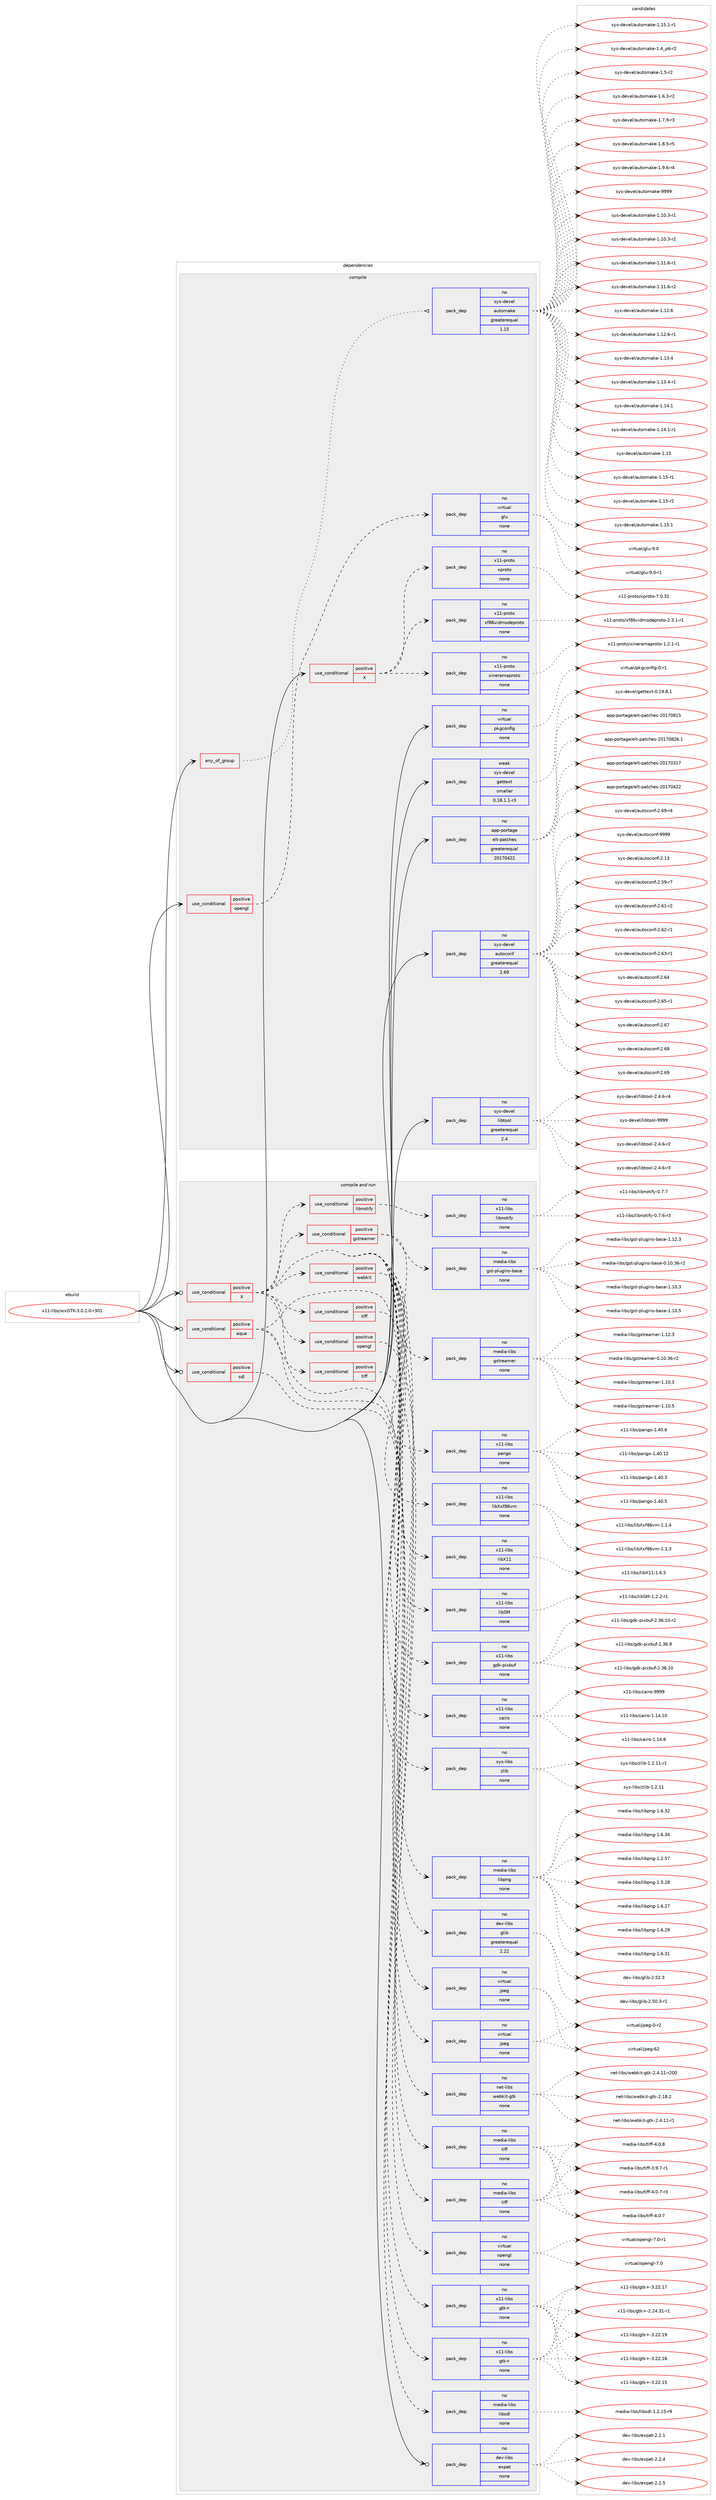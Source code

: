 digraph prolog {

# *************
# Graph options
# *************

newrank=true;
concentrate=true;
compound=true;
graph [rankdir=LR,fontname=Helvetica,fontsize=10,ranksep=1.5];#, ranksep=2.5, nodesep=0.2];
edge  [arrowhead=vee];
node  [fontname=Helvetica,fontsize=10];

# **********
# The ebuild
# **********

subgraph cluster_leftcol {
color=gray;
rank=same;
label=<<i>ebuild</i>>;
id [label="x11-libs/wxGTK-3.0.2.0-r301", color=red, width=4, href="../x11-libs/wxGTK-3.0.2.0-r301.svg"];
}

# ****************
# The dependencies
# ****************

subgraph cluster_midcol {
color=gray;
label=<<i>dependencies</i>>;
subgraph cluster_compile {
fillcolor="#eeeeee";
style=filled;
label=<<i>compile</i>>;
subgraph any9409 {
dependency520926 [label=<<TABLE BORDER="0" CELLBORDER="1" CELLSPACING="0" CELLPADDING="4"><TR><TD CELLPADDING="10">any_of_group</TD></TR></TABLE>>, shape=none, color=red];subgraph pack388246 {
dependency520927 [label=<<TABLE BORDER="0" CELLBORDER="1" CELLSPACING="0" CELLPADDING="4" WIDTH="220"><TR><TD ROWSPAN="6" CELLPADDING="30">pack_dep</TD></TR><TR><TD WIDTH="110">no</TD></TR><TR><TD>sys-devel</TD></TR><TR><TD>automake</TD></TR><TR><TD>greaterequal</TD></TR><TR><TD>1.15</TD></TR></TABLE>>, shape=none, color=blue];
}
dependency520926:e -> dependency520927:w [weight=20,style="dotted",arrowhead="oinv"];
}
id:e -> dependency520926:w [weight=20,style="solid",arrowhead="vee"];
subgraph cond122928 {
dependency520928 [label=<<TABLE BORDER="0" CELLBORDER="1" CELLSPACING="0" CELLPADDING="4"><TR><TD ROWSPAN="3" CELLPADDING="10">use_conditional</TD></TR><TR><TD>positive</TD></TR><TR><TD>X</TD></TR></TABLE>>, shape=none, color=red];
subgraph pack388247 {
dependency520929 [label=<<TABLE BORDER="0" CELLBORDER="1" CELLSPACING="0" CELLPADDING="4" WIDTH="220"><TR><TD ROWSPAN="6" CELLPADDING="30">pack_dep</TD></TR><TR><TD WIDTH="110">no</TD></TR><TR><TD>x11-proto</TD></TR><TR><TD>xproto</TD></TR><TR><TD>none</TD></TR><TR><TD></TD></TR></TABLE>>, shape=none, color=blue];
}
dependency520928:e -> dependency520929:w [weight=20,style="dashed",arrowhead="vee"];
subgraph pack388248 {
dependency520930 [label=<<TABLE BORDER="0" CELLBORDER="1" CELLSPACING="0" CELLPADDING="4" WIDTH="220"><TR><TD ROWSPAN="6" CELLPADDING="30">pack_dep</TD></TR><TR><TD WIDTH="110">no</TD></TR><TR><TD>x11-proto</TD></TR><TR><TD>xineramaproto</TD></TR><TR><TD>none</TD></TR><TR><TD></TD></TR></TABLE>>, shape=none, color=blue];
}
dependency520928:e -> dependency520930:w [weight=20,style="dashed",arrowhead="vee"];
subgraph pack388249 {
dependency520931 [label=<<TABLE BORDER="0" CELLBORDER="1" CELLSPACING="0" CELLPADDING="4" WIDTH="220"><TR><TD ROWSPAN="6" CELLPADDING="30">pack_dep</TD></TR><TR><TD WIDTH="110">no</TD></TR><TR><TD>x11-proto</TD></TR><TR><TD>xf86vidmodeproto</TD></TR><TR><TD>none</TD></TR><TR><TD></TD></TR></TABLE>>, shape=none, color=blue];
}
dependency520928:e -> dependency520931:w [weight=20,style="dashed",arrowhead="vee"];
}
id:e -> dependency520928:w [weight=20,style="solid",arrowhead="vee"];
subgraph cond122929 {
dependency520932 [label=<<TABLE BORDER="0" CELLBORDER="1" CELLSPACING="0" CELLPADDING="4"><TR><TD ROWSPAN="3" CELLPADDING="10">use_conditional</TD></TR><TR><TD>positive</TD></TR><TR><TD>opengl</TD></TR></TABLE>>, shape=none, color=red];
subgraph pack388250 {
dependency520933 [label=<<TABLE BORDER="0" CELLBORDER="1" CELLSPACING="0" CELLPADDING="4" WIDTH="220"><TR><TD ROWSPAN="6" CELLPADDING="30">pack_dep</TD></TR><TR><TD WIDTH="110">no</TD></TR><TR><TD>virtual</TD></TR><TR><TD>glu</TD></TR><TR><TD>none</TD></TR><TR><TD></TD></TR></TABLE>>, shape=none, color=blue];
}
dependency520932:e -> dependency520933:w [weight=20,style="dashed",arrowhead="vee"];
}
id:e -> dependency520932:w [weight=20,style="solid",arrowhead="vee"];
subgraph pack388251 {
dependency520934 [label=<<TABLE BORDER="0" CELLBORDER="1" CELLSPACING="0" CELLPADDING="4" WIDTH="220"><TR><TD ROWSPAN="6" CELLPADDING="30">pack_dep</TD></TR><TR><TD WIDTH="110">no</TD></TR><TR><TD>app-portage</TD></TR><TR><TD>elt-patches</TD></TR><TR><TD>greaterequal</TD></TR><TR><TD>20170422</TD></TR></TABLE>>, shape=none, color=blue];
}
id:e -> dependency520934:w [weight=20,style="solid",arrowhead="vee"];
subgraph pack388252 {
dependency520935 [label=<<TABLE BORDER="0" CELLBORDER="1" CELLSPACING="0" CELLPADDING="4" WIDTH="220"><TR><TD ROWSPAN="6" CELLPADDING="30">pack_dep</TD></TR><TR><TD WIDTH="110">no</TD></TR><TR><TD>sys-devel</TD></TR><TR><TD>autoconf</TD></TR><TR><TD>greaterequal</TD></TR><TR><TD>2.69</TD></TR></TABLE>>, shape=none, color=blue];
}
id:e -> dependency520935:w [weight=20,style="solid",arrowhead="vee"];
subgraph pack388253 {
dependency520936 [label=<<TABLE BORDER="0" CELLBORDER="1" CELLSPACING="0" CELLPADDING="4" WIDTH="220"><TR><TD ROWSPAN="6" CELLPADDING="30">pack_dep</TD></TR><TR><TD WIDTH="110">no</TD></TR><TR><TD>sys-devel</TD></TR><TR><TD>libtool</TD></TR><TR><TD>greaterequal</TD></TR><TR><TD>2.4</TD></TR></TABLE>>, shape=none, color=blue];
}
id:e -> dependency520936:w [weight=20,style="solid",arrowhead="vee"];
subgraph pack388254 {
dependency520937 [label=<<TABLE BORDER="0" CELLBORDER="1" CELLSPACING="0" CELLPADDING="4" WIDTH="220"><TR><TD ROWSPAN="6" CELLPADDING="30">pack_dep</TD></TR><TR><TD WIDTH="110">no</TD></TR><TR><TD>virtual</TD></TR><TR><TD>pkgconfig</TD></TR><TR><TD>none</TD></TR><TR><TD></TD></TR></TABLE>>, shape=none, color=blue];
}
id:e -> dependency520937:w [weight=20,style="solid",arrowhead="vee"];
subgraph pack388255 {
dependency520938 [label=<<TABLE BORDER="0" CELLBORDER="1" CELLSPACING="0" CELLPADDING="4" WIDTH="220"><TR><TD ROWSPAN="6" CELLPADDING="30">pack_dep</TD></TR><TR><TD WIDTH="110">weak</TD></TR><TR><TD>sys-devel</TD></TR><TR><TD>gettext</TD></TR><TR><TD>smaller</TD></TR><TR><TD>0.18.1.1-r3</TD></TR></TABLE>>, shape=none, color=blue];
}
id:e -> dependency520938:w [weight=20,style="solid",arrowhead="vee"];
}
subgraph cluster_compileandrun {
fillcolor="#eeeeee";
style=filled;
label=<<i>compile and run</i>>;
subgraph cond122930 {
dependency520939 [label=<<TABLE BORDER="0" CELLBORDER="1" CELLSPACING="0" CELLPADDING="4"><TR><TD ROWSPAN="3" CELLPADDING="10">use_conditional</TD></TR><TR><TD>positive</TD></TR><TR><TD>X</TD></TR></TABLE>>, shape=none, color=red];
subgraph pack388256 {
dependency520940 [label=<<TABLE BORDER="0" CELLBORDER="1" CELLSPACING="0" CELLPADDING="4" WIDTH="220"><TR><TD ROWSPAN="6" CELLPADDING="30">pack_dep</TD></TR><TR><TD WIDTH="110">no</TD></TR><TR><TD>dev-libs</TD></TR><TR><TD>glib</TD></TR><TR><TD>greaterequal</TD></TR><TR><TD>2.22</TD></TR></TABLE>>, shape=none, color=blue];
}
dependency520939:e -> dependency520940:w [weight=20,style="dashed",arrowhead="vee"];
subgraph pack388257 {
dependency520941 [label=<<TABLE BORDER="0" CELLBORDER="1" CELLSPACING="0" CELLPADDING="4" WIDTH="220"><TR><TD ROWSPAN="6" CELLPADDING="30">pack_dep</TD></TR><TR><TD WIDTH="110">no</TD></TR><TR><TD>media-libs</TD></TR><TR><TD>libpng</TD></TR><TR><TD>none</TD></TR><TR><TD></TD></TR></TABLE>>, shape=none, color=blue];
}
dependency520939:e -> dependency520941:w [weight=20,style="dashed",arrowhead="vee"];
subgraph pack388258 {
dependency520942 [label=<<TABLE BORDER="0" CELLBORDER="1" CELLSPACING="0" CELLPADDING="4" WIDTH="220"><TR><TD ROWSPAN="6" CELLPADDING="30">pack_dep</TD></TR><TR><TD WIDTH="110">no</TD></TR><TR><TD>sys-libs</TD></TR><TR><TD>zlib</TD></TR><TR><TD>none</TD></TR><TR><TD></TD></TR></TABLE>>, shape=none, color=blue];
}
dependency520939:e -> dependency520942:w [weight=20,style="dashed",arrowhead="vee"];
subgraph pack388259 {
dependency520943 [label=<<TABLE BORDER="0" CELLBORDER="1" CELLSPACING="0" CELLPADDING="4" WIDTH="220"><TR><TD ROWSPAN="6" CELLPADDING="30">pack_dep</TD></TR><TR><TD WIDTH="110">no</TD></TR><TR><TD>virtual</TD></TR><TR><TD>jpeg</TD></TR><TR><TD>none</TD></TR><TR><TD></TD></TR></TABLE>>, shape=none, color=blue];
}
dependency520939:e -> dependency520943:w [weight=20,style="dashed",arrowhead="vee"];
subgraph pack388260 {
dependency520944 [label=<<TABLE BORDER="0" CELLBORDER="1" CELLSPACING="0" CELLPADDING="4" WIDTH="220"><TR><TD ROWSPAN="6" CELLPADDING="30">pack_dep</TD></TR><TR><TD WIDTH="110">no</TD></TR><TR><TD>x11-libs</TD></TR><TR><TD>cairo</TD></TR><TR><TD>none</TD></TR><TR><TD></TD></TR></TABLE>>, shape=none, color=blue];
}
dependency520939:e -> dependency520944:w [weight=20,style="dashed",arrowhead="vee"];
subgraph pack388261 {
dependency520945 [label=<<TABLE BORDER="0" CELLBORDER="1" CELLSPACING="0" CELLPADDING="4" WIDTH="220"><TR><TD ROWSPAN="6" CELLPADDING="30">pack_dep</TD></TR><TR><TD WIDTH="110">no</TD></TR><TR><TD>x11-libs</TD></TR><TR><TD>gtk+</TD></TR><TR><TD>none</TD></TR><TR><TD></TD></TR></TABLE>>, shape=none, color=blue];
}
dependency520939:e -> dependency520945:w [weight=20,style="dashed",arrowhead="vee"];
subgraph pack388262 {
dependency520946 [label=<<TABLE BORDER="0" CELLBORDER="1" CELLSPACING="0" CELLPADDING="4" WIDTH="220"><TR><TD ROWSPAN="6" CELLPADDING="30">pack_dep</TD></TR><TR><TD WIDTH="110">no</TD></TR><TR><TD>x11-libs</TD></TR><TR><TD>gdk-pixbuf</TD></TR><TR><TD>none</TD></TR><TR><TD></TD></TR></TABLE>>, shape=none, color=blue];
}
dependency520939:e -> dependency520946:w [weight=20,style="dashed",arrowhead="vee"];
subgraph pack388263 {
dependency520947 [label=<<TABLE BORDER="0" CELLBORDER="1" CELLSPACING="0" CELLPADDING="4" WIDTH="220"><TR><TD ROWSPAN="6" CELLPADDING="30">pack_dep</TD></TR><TR><TD WIDTH="110">no</TD></TR><TR><TD>x11-libs</TD></TR><TR><TD>libSM</TD></TR><TR><TD>none</TD></TR><TR><TD></TD></TR></TABLE>>, shape=none, color=blue];
}
dependency520939:e -> dependency520947:w [weight=20,style="dashed",arrowhead="vee"];
subgraph pack388264 {
dependency520948 [label=<<TABLE BORDER="0" CELLBORDER="1" CELLSPACING="0" CELLPADDING="4" WIDTH="220"><TR><TD ROWSPAN="6" CELLPADDING="30">pack_dep</TD></TR><TR><TD WIDTH="110">no</TD></TR><TR><TD>x11-libs</TD></TR><TR><TD>libX11</TD></TR><TR><TD>none</TD></TR><TR><TD></TD></TR></TABLE>>, shape=none, color=blue];
}
dependency520939:e -> dependency520948:w [weight=20,style="dashed",arrowhead="vee"];
subgraph pack388265 {
dependency520949 [label=<<TABLE BORDER="0" CELLBORDER="1" CELLSPACING="0" CELLPADDING="4" WIDTH="220"><TR><TD ROWSPAN="6" CELLPADDING="30">pack_dep</TD></TR><TR><TD WIDTH="110">no</TD></TR><TR><TD>x11-libs</TD></TR><TR><TD>libXxf86vm</TD></TR><TR><TD>none</TD></TR><TR><TD></TD></TR></TABLE>>, shape=none, color=blue];
}
dependency520939:e -> dependency520949:w [weight=20,style="dashed",arrowhead="vee"];
subgraph pack388266 {
dependency520950 [label=<<TABLE BORDER="0" CELLBORDER="1" CELLSPACING="0" CELLPADDING="4" WIDTH="220"><TR><TD ROWSPAN="6" CELLPADDING="30">pack_dep</TD></TR><TR><TD WIDTH="110">no</TD></TR><TR><TD>x11-libs</TD></TR><TR><TD>pango</TD></TR><TR><TD>none</TD></TR><TR><TD></TD></TR></TABLE>>, shape=none, color=blue];
}
dependency520939:e -> dependency520950:w [weight=20,style="dashed",arrowhead="vee"];
subgraph cond122931 {
dependency520951 [label=<<TABLE BORDER="0" CELLBORDER="1" CELLSPACING="0" CELLPADDING="4"><TR><TD ROWSPAN="3" CELLPADDING="10">use_conditional</TD></TR><TR><TD>positive</TD></TR><TR><TD>gstreamer</TD></TR></TABLE>>, shape=none, color=red];
subgraph pack388267 {
dependency520952 [label=<<TABLE BORDER="0" CELLBORDER="1" CELLSPACING="0" CELLPADDING="4" WIDTH="220"><TR><TD ROWSPAN="6" CELLPADDING="30">pack_dep</TD></TR><TR><TD WIDTH="110">no</TD></TR><TR><TD>media-libs</TD></TR><TR><TD>gstreamer</TD></TR><TR><TD>none</TD></TR><TR><TD></TD></TR></TABLE>>, shape=none, color=blue];
}
dependency520951:e -> dependency520952:w [weight=20,style="dashed",arrowhead="vee"];
subgraph pack388268 {
dependency520953 [label=<<TABLE BORDER="0" CELLBORDER="1" CELLSPACING="0" CELLPADDING="4" WIDTH="220"><TR><TD ROWSPAN="6" CELLPADDING="30">pack_dep</TD></TR><TR><TD WIDTH="110">no</TD></TR><TR><TD>media-libs</TD></TR><TR><TD>gst-plugins-base</TD></TR><TR><TD>none</TD></TR><TR><TD></TD></TR></TABLE>>, shape=none, color=blue];
}
dependency520951:e -> dependency520953:w [weight=20,style="dashed",arrowhead="vee"];
}
dependency520939:e -> dependency520951:w [weight=20,style="dashed",arrowhead="vee"];
subgraph cond122932 {
dependency520954 [label=<<TABLE BORDER="0" CELLBORDER="1" CELLSPACING="0" CELLPADDING="4"><TR><TD ROWSPAN="3" CELLPADDING="10">use_conditional</TD></TR><TR><TD>positive</TD></TR><TR><TD>libnotify</TD></TR></TABLE>>, shape=none, color=red];
subgraph pack388269 {
dependency520955 [label=<<TABLE BORDER="0" CELLBORDER="1" CELLSPACING="0" CELLPADDING="4" WIDTH="220"><TR><TD ROWSPAN="6" CELLPADDING="30">pack_dep</TD></TR><TR><TD WIDTH="110">no</TD></TR><TR><TD>x11-libs</TD></TR><TR><TD>libnotify</TD></TR><TR><TD>none</TD></TR><TR><TD></TD></TR></TABLE>>, shape=none, color=blue];
}
dependency520954:e -> dependency520955:w [weight=20,style="dashed",arrowhead="vee"];
}
dependency520939:e -> dependency520954:w [weight=20,style="dashed",arrowhead="vee"];
subgraph cond122933 {
dependency520956 [label=<<TABLE BORDER="0" CELLBORDER="1" CELLSPACING="0" CELLPADDING="4"><TR><TD ROWSPAN="3" CELLPADDING="10">use_conditional</TD></TR><TR><TD>positive</TD></TR><TR><TD>opengl</TD></TR></TABLE>>, shape=none, color=red];
subgraph pack388270 {
dependency520957 [label=<<TABLE BORDER="0" CELLBORDER="1" CELLSPACING="0" CELLPADDING="4" WIDTH="220"><TR><TD ROWSPAN="6" CELLPADDING="30">pack_dep</TD></TR><TR><TD WIDTH="110">no</TD></TR><TR><TD>virtual</TD></TR><TR><TD>opengl</TD></TR><TR><TD>none</TD></TR><TR><TD></TD></TR></TABLE>>, shape=none, color=blue];
}
dependency520956:e -> dependency520957:w [weight=20,style="dashed",arrowhead="vee"];
}
dependency520939:e -> dependency520956:w [weight=20,style="dashed",arrowhead="vee"];
subgraph cond122934 {
dependency520958 [label=<<TABLE BORDER="0" CELLBORDER="1" CELLSPACING="0" CELLPADDING="4"><TR><TD ROWSPAN="3" CELLPADDING="10">use_conditional</TD></TR><TR><TD>positive</TD></TR><TR><TD>tiff</TD></TR></TABLE>>, shape=none, color=red];
subgraph pack388271 {
dependency520959 [label=<<TABLE BORDER="0" CELLBORDER="1" CELLSPACING="0" CELLPADDING="4" WIDTH="220"><TR><TD ROWSPAN="6" CELLPADDING="30">pack_dep</TD></TR><TR><TD WIDTH="110">no</TD></TR><TR><TD>media-libs</TD></TR><TR><TD>tiff</TD></TR><TR><TD>none</TD></TR><TR><TD></TD></TR></TABLE>>, shape=none, color=blue];
}
dependency520958:e -> dependency520959:w [weight=20,style="dashed",arrowhead="vee"];
}
dependency520939:e -> dependency520958:w [weight=20,style="dashed",arrowhead="vee"];
subgraph cond122935 {
dependency520960 [label=<<TABLE BORDER="0" CELLBORDER="1" CELLSPACING="0" CELLPADDING="4"><TR><TD ROWSPAN="3" CELLPADDING="10">use_conditional</TD></TR><TR><TD>positive</TD></TR><TR><TD>webkit</TD></TR></TABLE>>, shape=none, color=red];
subgraph pack388272 {
dependency520961 [label=<<TABLE BORDER="0" CELLBORDER="1" CELLSPACING="0" CELLPADDING="4" WIDTH="220"><TR><TD ROWSPAN="6" CELLPADDING="30">pack_dep</TD></TR><TR><TD WIDTH="110">no</TD></TR><TR><TD>net-libs</TD></TR><TR><TD>webkit-gtk</TD></TR><TR><TD>none</TD></TR><TR><TD></TD></TR></TABLE>>, shape=none, color=blue];
}
dependency520960:e -> dependency520961:w [weight=20,style="dashed",arrowhead="vee"];
}
dependency520939:e -> dependency520960:w [weight=20,style="dashed",arrowhead="vee"];
}
id:e -> dependency520939:w [weight=20,style="solid",arrowhead="odotvee"];
subgraph cond122936 {
dependency520962 [label=<<TABLE BORDER="0" CELLBORDER="1" CELLSPACING="0" CELLPADDING="4"><TR><TD ROWSPAN="3" CELLPADDING="10">use_conditional</TD></TR><TR><TD>positive</TD></TR><TR><TD>aqua</TD></TR></TABLE>>, shape=none, color=red];
subgraph pack388273 {
dependency520963 [label=<<TABLE BORDER="0" CELLBORDER="1" CELLSPACING="0" CELLPADDING="4" WIDTH="220"><TR><TD ROWSPAN="6" CELLPADDING="30">pack_dep</TD></TR><TR><TD WIDTH="110">no</TD></TR><TR><TD>x11-libs</TD></TR><TR><TD>gtk+</TD></TR><TR><TD>none</TD></TR><TR><TD></TD></TR></TABLE>>, shape=none, color=blue];
}
dependency520962:e -> dependency520963:w [weight=20,style="dashed",arrowhead="vee"];
subgraph pack388274 {
dependency520964 [label=<<TABLE BORDER="0" CELLBORDER="1" CELLSPACING="0" CELLPADDING="4" WIDTH="220"><TR><TD ROWSPAN="6" CELLPADDING="30">pack_dep</TD></TR><TR><TD WIDTH="110">no</TD></TR><TR><TD>virtual</TD></TR><TR><TD>jpeg</TD></TR><TR><TD>none</TD></TR><TR><TD></TD></TR></TABLE>>, shape=none, color=blue];
}
dependency520962:e -> dependency520964:w [weight=20,style="dashed",arrowhead="vee"];
subgraph cond122937 {
dependency520965 [label=<<TABLE BORDER="0" CELLBORDER="1" CELLSPACING="0" CELLPADDING="4"><TR><TD ROWSPAN="3" CELLPADDING="10">use_conditional</TD></TR><TR><TD>positive</TD></TR><TR><TD>tiff</TD></TR></TABLE>>, shape=none, color=red];
subgraph pack388275 {
dependency520966 [label=<<TABLE BORDER="0" CELLBORDER="1" CELLSPACING="0" CELLPADDING="4" WIDTH="220"><TR><TD ROWSPAN="6" CELLPADDING="30">pack_dep</TD></TR><TR><TD WIDTH="110">no</TD></TR><TR><TD>media-libs</TD></TR><TR><TD>tiff</TD></TR><TR><TD>none</TD></TR><TR><TD></TD></TR></TABLE>>, shape=none, color=blue];
}
dependency520965:e -> dependency520966:w [weight=20,style="dashed",arrowhead="vee"];
}
dependency520962:e -> dependency520965:w [weight=20,style="dashed",arrowhead="vee"];
}
id:e -> dependency520962:w [weight=20,style="solid",arrowhead="odotvee"];
subgraph cond122938 {
dependency520967 [label=<<TABLE BORDER="0" CELLBORDER="1" CELLSPACING="0" CELLPADDING="4"><TR><TD ROWSPAN="3" CELLPADDING="10">use_conditional</TD></TR><TR><TD>positive</TD></TR><TR><TD>sdl</TD></TR></TABLE>>, shape=none, color=red];
subgraph pack388276 {
dependency520968 [label=<<TABLE BORDER="0" CELLBORDER="1" CELLSPACING="0" CELLPADDING="4" WIDTH="220"><TR><TD ROWSPAN="6" CELLPADDING="30">pack_dep</TD></TR><TR><TD WIDTH="110">no</TD></TR><TR><TD>media-libs</TD></TR><TR><TD>libsdl</TD></TR><TR><TD>none</TD></TR><TR><TD></TD></TR></TABLE>>, shape=none, color=blue];
}
dependency520967:e -> dependency520968:w [weight=20,style="dashed",arrowhead="vee"];
}
id:e -> dependency520967:w [weight=20,style="solid",arrowhead="odotvee"];
subgraph pack388277 {
dependency520969 [label=<<TABLE BORDER="0" CELLBORDER="1" CELLSPACING="0" CELLPADDING="4" WIDTH="220"><TR><TD ROWSPAN="6" CELLPADDING="30">pack_dep</TD></TR><TR><TD WIDTH="110">no</TD></TR><TR><TD>dev-libs</TD></TR><TR><TD>expat</TD></TR><TR><TD>none</TD></TR><TR><TD></TD></TR></TABLE>>, shape=none, color=blue];
}
id:e -> dependency520969:w [weight=20,style="solid",arrowhead="odotvee"];
}
subgraph cluster_run {
fillcolor="#eeeeee";
style=filled;
label=<<i>run</i>>;
}
}

# **************
# The candidates
# **************

subgraph cluster_choices {
rank=same;
color=gray;
label=<<i>candidates</i>>;

subgraph choice388246 {
color=black;
nodesep=1;
choice11512111545100101118101108479711711611110997107101454946494846514511449 [label="sys-devel/automake-1.10.3-r1", color=red, width=4,href="../sys-devel/automake-1.10.3-r1.svg"];
choice11512111545100101118101108479711711611110997107101454946494846514511450 [label="sys-devel/automake-1.10.3-r2", color=red, width=4,href="../sys-devel/automake-1.10.3-r2.svg"];
choice11512111545100101118101108479711711611110997107101454946494946544511449 [label="sys-devel/automake-1.11.6-r1", color=red, width=4,href="../sys-devel/automake-1.11.6-r1.svg"];
choice11512111545100101118101108479711711611110997107101454946494946544511450 [label="sys-devel/automake-1.11.6-r2", color=red, width=4,href="../sys-devel/automake-1.11.6-r2.svg"];
choice1151211154510010111810110847971171161111099710710145494649504654 [label="sys-devel/automake-1.12.6", color=red, width=4,href="../sys-devel/automake-1.12.6.svg"];
choice11512111545100101118101108479711711611110997107101454946495046544511449 [label="sys-devel/automake-1.12.6-r1", color=red, width=4,href="../sys-devel/automake-1.12.6-r1.svg"];
choice1151211154510010111810110847971171161111099710710145494649514652 [label="sys-devel/automake-1.13.4", color=red, width=4,href="../sys-devel/automake-1.13.4.svg"];
choice11512111545100101118101108479711711611110997107101454946495146524511449 [label="sys-devel/automake-1.13.4-r1", color=red, width=4,href="../sys-devel/automake-1.13.4-r1.svg"];
choice1151211154510010111810110847971171161111099710710145494649524649 [label="sys-devel/automake-1.14.1", color=red, width=4,href="../sys-devel/automake-1.14.1.svg"];
choice11512111545100101118101108479711711611110997107101454946495246494511449 [label="sys-devel/automake-1.14.1-r1", color=red, width=4,href="../sys-devel/automake-1.14.1-r1.svg"];
choice115121115451001011181011084797117116111109971071014549464953 [label="sys-devel/automake-1.15", color=red, width=4,href="../sys-devel/automake-1.15.svg"];
choice1151211154510010111810110847971171161111099710710145494649534511449 [label="sys-devel/automake-1.15-r1", color=red, width=4,href="../sys-devel/automake-1.15-r1.svg"];
choice1151211154510010111810110847971171161111099710710145494649534511450 [label="sys-devel/automake-1.15-r2", color=red, width=4,href="../sys-devel/automake-1.15-r2.svg"];
choice1151211154510010111810110847971171161111099710710145494649534649 [label="sys-devel/automake-1.15.1", color=red, width=4,href="../sys-devel/automake-1.15.1.svg"];
choice11512111545100101118101108479711711611110997107101454946495346494511449 [label="sys-devel/automake-1.15.1-r1", color=red, width=4,href="../sys-devel/automake-1.15.1-r1.svg"];
choice115121115451001011181011084797117116111109971071014549465295112544511450 [label="sys-devel/automake-1.4_p6-r2", color=red, width=4,href="../sys-devel/automake-1.4_p6-r2.svg"];
choice11512111545100101118101108479711711611110997107101454946534511450 [label="sys-devel/automake-1.5-r2", color=red, width=4,href="../sys-devel/automake-1.5-r2.svg"];
choice115121115451001011181011084797117116111109971071014549465446514511450 [label="sys-devel/automake-1.6.3-r2", color=red, width=4,href="../sys-devel/automake-1.6.3-r2.svg"];
choice115121115451001011181011084797117116111109971071014549465546574511451 [label="sys-devel/automake-1.7.9-r3", color=red, width=4,href="../sys-devel/automake-1.7.9-r3.svg"];
choice115121115451001011181011084797117116111109971071014549465646534511453 [label="sys-devel/automake-1.8.5-r5", color=red, width=4,href="../sys-devel/automake-1.8.5-r5.svg"];
choice115121115451001011181011084797117116111109971071014549465746544511452 [label="sys-devel/automake-1.9.6-r4", color=red, width=4,href="../sys-devel/automake-1.9.6-r4.svg"];
choice115121115451001011181011084797117116111109971071014557575757 [label="sys-devel/automake-9999", color=red, width=4,href="../sys-devel/automake-9999.svg"];
dependency520927:e -> choice11512111545100101118101108479711711611110997107101454946494846514511449:w [style=dotted,weight="100"];
dependency520927:e -> choice11512111545100101118101108479711711611110997107101454946494846514511450:w [style=dotted,weight="100"];
dependency520927:e -> choice11512111545100101118101108479711711611110997107101454946494946544511449:w [style=dotted,weight="100"];
dependency520927:e -> choice11512111545100101118101108479711711611110997107101454946494946544511450:w [style=dotted,weight="100"];
dependency520927:e -> choice1151211154510010111810110847971171161111099710710145494649504654:w [style=dotted,weight="100"];
dependency520927:e -> choice11512111545100101118101108479711711611110997107101454946495046544511449:w [style=dotted,weight="100"];
dependency520927:e -> choice1151211154510010111810110847971171161111099710710145494649514652:w [style=dotted,weight="100"];
dependency520927:e -> choice11512111545100101118101108479711711611110997107101454946495146524511449:w [style=dotted,weight="100"];
dependency520927:e -> choice1151211154510010111810110847971171161111099710710145494649524649:w [style=dotted,weight="100"];
dependency520927:e -> choice11512111545100101118101108479711711611110997107101454946495246494511449:w [style=dotted,weight="100"];
dependency520927:e -> choice115121115451001011181011084797117116111109971071014549464953:w [style=dotted,weight="100"];
dependency520927:e -> choice1151211154510010111810110847971171161111099710710145494649534511449:w [style=dotted,weight="100"];
dependency520927:e -> choice1151211154510010111810110847971171161111099710710145494649534511450:w [style=dotted,weight="100"];
dependency520927:e -> choice1151211154510010111810110847971171161111099710710145494649534649:w [style=dotted,weight="100"];
dependency520927:e -> choice11512111545100101118101108479711711611110997107101454946495346494511449:w [style=dotted,weight="100"];
dependency520927:e -> choice115121115451001011181011084797117116111109971071014549465295112544511450:w [style=dotted,weight="100"];
dependency520927:e -> choice11512111545100101118101108479711711611110997107101454946534511450:w [style=dotted,weight="100"];
dependency520927:e -> choice115121115451001011181011084797117116111109971071014549465446514511450:w [style=dotted,weight="100"];
dependency520927:e -> choice115121115451001011181011084797117116111109971071014549465546574511451:w [style=dotted,weight="100"];
dependency520927:e -> choice115121115451001011181011084797117116111109971071014549465646534511453:w [style=dotted,weight="100"];
dependency520927:e -> choice115121115451001011181011084797117116111109971071014549465746544511452:w [style=dotted,weight="100"];
dependency520927:e -> choice115121115451001011181011084797117116111109971071014557575757:w [style=dotted,weight="100"];
}
subgraph choice388247 {
color=black;
nodesep=1;
choice1204949451121141111161114712011211411111611145554648465149 [label="x11-proto/xproto-7.0.31", color=red, width=4,href="../x11-proto/xproto-7.0.31.svg"];
dependency520929:e -> choice1204949451121141111161114712011211411111611145554648465149:w [style=dotted,weight="100"];
}
subgraph choice388248 {
color=black;
nodesep=1;
choice1204949451121141111161114712010511010111497109971121141111161114549465046494511449 [label="x11-proto/xineramaproto-1.2.1-r1", color=red, width=4,href="../x11-proto/xineramaproto-1.2.1-r1.svg"];
dependency520930:e -> choice1204949451121141111161114712010511010111497109971121141111161114549465046494511449:w [style=dotted,weight="100"];
}
subgraph choice388249 {
color=black;
nodesep=1;
choice1204949451121141111161114712010256541181051001091111001011121141111161114550465146494511449 [label="x11-proto/xf86vidmodeproto-2.3.1-r1", color=red, width=4,href="../x11-proto/xf86vidmodeproto-2.3.1-r1.svg"];
dependency520931:e -> choice1204949451121141111161114712010256541181051001091111001011121141111161114550465146494511449:w [style=dotted,weight="100"];
}
subgraph choice388250 {
color=black;
nodesep=1;
choice118105114116117971084710310811745574648 [label="virtual/glu-9.0", color=red, width=4,href="../virtual/glu-9.0.svg"];
choice1181051141161179710847103108117455746484511449 [label="virtual/glu-9.0-r1", color=red, width=4,href="../virtual/glu-9.0-r1.svg"];
dependency520933:e -> choice118105114116117971084710310811745574648:w [style=dotted,weight="100"];
dependency520933:e -> choice1181051141161179710847103108117455746484511449:w [style=dotted,weight="100"];
}
subgraph choice388251 {
color=black;
nodesep=1;
choice97112112451121111141169710310147101108116451129711699104101115455048495548514955 [label="app-portage/elt-patches-20170317", color=red, width=4,href="../app-portage/elt-patches-20170317.svg"];
choice97112112451121111141169710310147101108116451129711699104101115455048495548525050 [label="app-portage/elt-patches-20170422", color=red, width=4,href="../app-portage/elt-patches-20170422.svg"];
choice97112112451121111141169710310147101108116451129711699104101115455048495548564953 [label="app-portage/elt-patches-20170815", color=red, width=4,href="../app-portage/elt-patches-20170815.svg"];
choice971121124511211111411697103101471011081164511297116991041011154550484955485650544649 [label="app-portage/elt-patches-20170826.1", color=red, width=4,href="../app-portage/elt-patches-20170826.1.svg"];
dependency520934:e -> choice97112112451121111141169710310147101108116451129711699104101115455048495548514955:w [style=dotted,weight="100"];
dependency520934:e -> choice97112112451121111141169710310147101108116451129711699104101115455048495548525050:w [style=dotted,weight="100"];
dependency520934:e -> choice97112112451121111141169710310147101108116451129711699104101115455048495548564953:w [style=dotted,weight="100"];
dependency520934:e -> choice971121124511211111411697103101471011081164511297116991041011154550484955485650544649:w [style=dotted,weight="100"];
}
subgraph choice388252 {
color=black;
nodesep=1;
choice115121115451001011181011084797117116111991111101024550464951 [label="sys-devel/autoconf-2.13", color=red, width=4,href="../sys-devel/autoconf-2.13.svg"];
choice1151211154510010111810110847971171161119911111010245504653574511455 [label="sys-devel/autoconf-2.59-r7", color=red, width=4,href="../sys-devel/autoconf-2.59-r7.svg"];
choice1151211154510010111810110847971171161119911111010245504654494511450 [label="sys-devel/autoconf-2.61-r2", color=red, width=4,href="../sys-devel/autoconf-2.61-r2.svg"];
choice1151211154510010111810110847971171161119911111010245504654504511449 [label="sys-devel/autoconf-2.62-r1", color=red, width=4,href="../sys-devel/autoconf-2.62-r1.svg"];
choice1151211154510010111810110847971171161119911111010245504654514511449 [label="sys-devel/autoconf-2.63-r1", color=red, width=4,href="../sys-devel/autoconf-2.63-r1.svg"];
choice115121115451001011181011084797117116111991111101024550465452 [label="sys-devel/autoconf-2.64", color=red, width=4,href="../sys-devel/autoconf-2.64.svg"];
choice1151211154510010111810110847971171161119911111010245504654534511449 [label="sys-devel/autoconf-2.65-r1", color=red, width=4,href="../sys-devel/autoconf-2.65-r1.svg"];
choice115121115451001011181011084797117116111991111101024550465455 [label="sys-devel/autoconf-2.67", color=red, width=4,href="../sys-devel/autoconf-2.67.svg"];
choice115121115451001011181011084797117116111991111101024550465456 [label="sys-devel/autoconf-2.68", color=red, width=4,href="../sys-devel/autoconf-2.68.svg"];
choice115121115451001011181011084797117116111991111101024550465457 [label="sys-devel/autoconf-2.69", color=red, width=4,href="../sys-devel/autoconf-2.69.svg"];
choice1151211154510010111810110847971171161119911111010245504654574511452 [label="sys-devel/autoconf-2.69-r4", color=red, width=4,href="../sys-devel/autoconf-2.69-r4.svg"];
choice115121115451001011181011084797117116111991111101024557575757 [label="sys-devel/autoconf-9999", color=red, width=4,href="../sys-devel/autoconf-9999.svg"];
dependency520935:e -> choice115121115451001011181011084797117116111991111101024550464951:w [style=dotted,weight="100"];
dependency520935:e -> choice1151211154510010111810110847971171161119911111010245504653574511455:w [style=dotted,weight="100"];
dependency520935:e -> choice1151211154510010111810110847971171161119911111010245504654494511450:w [style=dotted,weight="100"];
dependency520935:e -> choice1151211154510010111810110847971171161119911111010245504654504511449:w [style=dotted,weight="100"];
dependency520935:e -> choice1151211154510010111810110847971171161119911111010245504654514511449:w [style=dotted,weight="100"];
dependency520935:e -> choice115121115451001011181011084797117116111991111101024550465452:w [style=dotted,weight="100"];
dependency520935:e -> choice1151211154510010111810110847971171161119911111010245504654534511449:w [style=dotted,weight="100"];
dependency520935:e -> choice115121115451001011181011084797117116111991111101024550465455:w [style=dotted,weight="100"];
dependency520935:e -> choice115121115451001011181011084797117116111991111101024550465456:w [style=dotted,weight="100"];
dependency520935:e -> choice115121115451001011181011084797117116111991111101024550465457:w [style=dotted,weight="100"];
dependency520935:e -> choice1151211154510010111810110847971171161119911111010245504654574511452:w [style=dotted,weight="100"];
dependency520935:e -> choice115121115451001011181011084797117116111991111101024557575757:w [style=dotted,weight="100"];
}
subgraph choice388253 {
color=black;
nodesep=1;
choice1151211154510010111810110847108105981161111111084550465246544511450 [label="sys-devel/libtool-2.4.6-r2", color=red, width=4,href="../sys-devel/libtool-2.4.6-r2.svg"];
choice1151211154510010111810110847108105981161111111084550465246544511451 [label="sys-devel/libtool-2.4.6-r3", color=red, width=4,href="../sys-devel/libtool-2.4.6-r3.svg"];
choice1151211154510010111810110847108105981161111111084550465246544511452 [label="sys-devel/libtool-2.4.6-r4", color=red, width=4,href="../sys-devel/libtool-2.4.6-r4.svg"];
choice1151211154510010111810110847108105981161111111084557575757 [label="sys-devel/libtool-9999", color=red, width=4,href="../sys-devel/libtool-9999.svg"];
dependency520936:e -> choice1151211154510010111810110847108105981161111111084550465246544511450:w [style=dotted,weight="100"];
dependency520936:e -> choice1151211154510010111810110847108105981161111111084550465246544511451:w [style=dotted,weight="100"];
dependency520936:e -> choice1151211154510010111810110847108105981161111111084550465246544511452:w [style=dotted,weight="100"];
dependency520936:e -> choice1151211154510010111810110847108105981161111111084557575757:w [style=dotted,weight="100"];
}
subgraph choice388254 {
color=black;
nodesep=1;
choice11810511411611797108471121071039911111010210510345484511449 [label="virtual/pkgconfig-0-r1", color=red, width=4,href="../virtual/pkgconfig-0-r1.svg"];
dependency520937:e -> choice11810511411611797108471121071039911111010210510345484511449:w [style=dotted,weight="100"];
}
subgraph choice388255 {
color=black;
nodesep=1;
choice1151211154510010111810110847103101116116101120116454846495746564649 [label="sys-devel/gettext-0.19.8.1", color=red, width=4,href="../sys-devel/gettext-0.19.8.1.svg"];
dependency520938:e -> choice1151211154510010111810110847103101116116101120116454846495746564649:w [style=dotted,weight="100"];
}
subgraph choice388256 {
color=black;
nodesep=1;
choice10010111845108105981154710310810598455046534846514511449 [label="dev-libs/glib-2.50.3-r1", color=red, width=4,href="../dev-libs/glib-2.50.3-r1.svg"];
choice1001011184510810598115471031081059845504653504651 [label="dev-libs/glib-2.52.3", color=red, width=4,href="../dev-libs/glib-2.52.3.svg"];
dependency520940:e -> choice10010111845108105981154710310810598455046534846514511449:w [style=dotted,weight="100"];
dependency520940:e -> choice1001011184510810598115471031081059845504653504651:w [style=dotted,weight="100"];
}
subgraph choice388257 {
color=black;
nodesep=1;
choice109101100105974510810598115471081059811211010345494650465355 [label="media-libs/libpng-1.2.57", color=red, width=4,href="../media-libs/libpng-1.2.57.svg"];
choice109101100105974510810598115471081059811211010345494653465056 [label="media-libs/libpng-1.5.28", color=red, width=4,href="../media-libs/libpng-1.5.28.svg"];
choice109101100105974510810598115471081059811211010345494654465055 [label="media-libs/libpng-1.6.27", color=red, width=4,href="../media-libs/libpng-1.6.27.svg"];
choice109101100105974510810598115471081059811211010345494654465057 [label="media-libs/libpng-1.6.29", color=red, width=4,href="../media-libs/libpng-1.6.29.svg"];
choice109101100105974510810598115471081059811211010345494654465149 [label="media-libs/libpng-1.6.31", color=red, width=4,href="../media-libs/libpng-1.6.31.svg"];
choice109101100105974510810598115471081059811211010345494654465150 [label="media-libs/libpng-1.6.32", color=red, width=4,href="../media-libs/libpng-1.6.32.svg"];
choice109101100105974510810598115471081059811211010345494654465152 [label="media-libs/libpng-1.6.34", color=red, width=4,href="../media-libs/libpng-1.6.34.svg"];
dependency520941:e -> choice109101100105974510810598115471081059811211010345494650465355:w [style=dotted,weight="100"];
dependency520941:e -> choice109101100105974510810598115471081059811211010345494653465056:w [style=dotted,weight="100"];
dependency520941:e -> choice109101100105974510810598115471081059811211010345494654465055:w [style=dotted,weight="100"];
dependency520941:e -> choice109101100105974510810598115471081059811211010345494654465057:w [style=dotted,weight="100"];
dependency520941:e -> choice109101100105974510810598115471081059811211010345494654465149:w [style=dotted,weight="100"];
dependency520941:e -> choice109101100105974510810598115471081059811211010345494654465150:w [style=dotted,weight="100"];
dependency520941:e -> choice109101100105974510810598115471081059811211010345494654465152:w [style=dotted,weight="100"];
}
subgraph choice388258 {
color=black;
nodesep=1;
choice1151211154510810598115471221081059845494650464949 [label="sys-libs/zlib-1.2.11", color=red, width=4,href="../sys-libs/zlib-1.2.11.svg"];
choice11512111545108105981154712210810598454946504649494511449 [label="sys-libs/zlib-1.2.11-r1", color=red, width=4,href="../sys-libs/zlib-1.2.11-r1.svg"];
dependency520942:e -> choice1151211154510810598115471221081059845494650464949:w [style=dotted,weight="100"];
dependency520942:e -> choice11512111545108105981154712210810598454946504649494511449:w [style=dotted,weight="100"];
}
subgraph choice388259 {
color=black;
nodesep=1;
choice118105114116117971084710611210110345484511450 [label="virtual/jpeg-0-r2", color=red, width=4,href="../virtual/jpeg-0-r2.svg"];
choice1181051141161179710847106112101103455450 [label="virtual/jpeg-62", color=red, width=4,href="../virtual/jpeg-62.svg"];
dependency520943:e -> choice118105114116117971084710611210110345484511450:w [style=dotted,weight="100"];
dependency520943:e -> choice1181051141161179710847106112101103455450:w [style=dotted,weight="100"];
}
subgraph choice388260 {
color=black;
nodesep=1;
choice120494945108105981154799971051141114549464952464948 [label="x11-libs/cairo-1.14.10", color=red, width=4,href="../x11-libs/cairo-1.14.10.svg"];
choice1204949451081059811547999710511411145494649524656 [label="x11-libs/cairo-1.14.8", color=red, width=4,href="../x11-libs/cairo-1.14.8.svg"];
choice120494945108105981154799971051141114557575757 [label="x11-libs/cairo-9999", color=red, width=4,href="../x11-libs/cairo-9999.svg"];
dependency520944:e -> choice120494945108105981154799971051141114549464952464948:w [style=dotted,weight="100"];
dependency520944:e -> choice1204949451081059811547999710511411145494649524656:w [style=dotted,weight="100"];
dependency520944:e -> choice120494945108105981154799971051141114557575757:w [style=dotted,weight="100"];
}
subgraph choice388261 {
color=black;
nodesep=1;
choice12049494510810598115471031161074345504650524651494511449 [label="x11-libs/gtk+-2.24.31-r1", color=red, width=4,href="../x11-libs/gtk+-2.24.31-r1.svg"];
choice1204949451081059811547103116107434551465050464953 [label="x11-libs/gtk+-3.22.15", color=red, width=4,href="../x11-libs/gtk+-3.22.15.svg"];
choice1204949451081059811547103116107434551465050464954 [label="x11-libs/gtk+-3.22.16", color=red, width=4,href="../x11-libs/gtk+-3.22.16.svg"];
choice1204949451081059811547103116107434551465050464955 [label="x11-libs/gtk+-3.22.17", color=red, width=4,href="../x11-libs/gtk+-3.22.17.svg"];
choice1204949451081059811547103116107434551465050464957 [label="x11-libs/gtk+-3.22.19", color=red, width=4,href="../x11-libs/gtk+-3.22.19.svg"];
dependency520945:e -> choice12049494510810598115471031161074345504650524651494511449:w [style=dotted,weight="100"];
dependency520945:e -> choice1204949451081059811547103116107434551465050464953:w [style=dotted,weight="100"];
dependency520945:e -> choice1204949451081059811547103116107434551465050464954:w [style=dotted,weight="100"];
dependency520945:e -> choice1204949451081059811547103116107434551465050464955:w [style=dotted,weight="100"];
dependency520945:e -> choice1204949451081059811547103116107434551465050464957:w [style=dotted,weight="100"];
}
subgraph choice388262 {
color=black;
nodesep=1;
choice120494945108105981154710310010745112105120981171024550465154464948 [label="x11-libs/gdk-pixbuf-2.36.10", color=red, width=4,href="../x11-libs/gdk-pixbuf-2.36.10.svg"];
choice1204949451081059811547103100107451121051209811710245504651544649484511450 [label="x11-libs/gdk-pixbuf-2.36.10-r2", color=red, width=4,href="../x11-libs/gdk-pixbuf-2.36.10-r2.svg"];
choice1204949451081059811547103100107451121051209811710245504651544657 [label="x11-libs/gdk-pixbuf-2.36.9", color=red, width=4,href="../x11-libs/gdk-pixbuf-2.36.9.svg"];
dependency520946:e -> choice120494945108105981154710310010745112105120981171024550465154464948:w [style=dotted,weight="100"];
dependency520946:e -> choice1204949451081059811547103100107451121051209811710245504651544649484511450:w [style=dotted,weight="100"];
dependency520946:e -> choice1204949451081059811547103100107451121051209811710245504651544657:w [style=dotted,weight="100"];
}
subgraph choice388263 {
color=black;
nodesep=1;
choice12049494510810598115471081059883774549465046504511449 [label="x11-libs/libSM-1.2.2-r1", color=red, width=4,href="../x11-libs/libSM-1.2.2-r1.svg"];
dependency520947:e -> choice12049494510810598115471081059883774549465046504511449:w [style=dotted,weight="100"];
}
subgraph choice388264 {
color=black;
nodesep=1;
choice120494945108105981154710810598884949454946544653 [label="x11-libs/libX11-1.6.5", color=red, width=4,href="../x11-libs/libX11-1.6.5.svg"];
dependency520948:e -> choice120494945108105981154710810598884949454946544653:w [style=dotted,weight="100"];
}
subgraph choice388265 {
color=black;
nodesep=1;
choice120494945108105981154710810598881201025654118109454946494651 [label="x11-libs/libXxf86vm-1.1.3", color=red, width=4,href="../x11-libs/libXxf86vm-1.1.3.svg"];
choice120494945108105981154710810598881201025654118109454946494652 [label="x11-libs/libXxf86vm-1.1.4", color=red, width=4,href="../x11-libs/libXxf86vm-1.1.4.svg"];
dependency520949:e -> choice120494945108105981154710810598881201025654118109454946494651:w [style=dotted,weight="100"];
dependency520949:e -> choice120494945108105981154710810598881201025654118109454946494652:w [style=dotted,weight="100"];
}
subgraph choice388266 {
color=black;
nodesep=1;
choice1204949451081059811547112971101031114549465248464950 [label="x11-libs/pango-1.40.12", color=red, width=4,href="../x11-libs/pango-1.40.12.svg"];
choice12049494510810598115471129711010311145494652484651 [label="x11-libs/pango-1.40.3", color=red, width=4,href="../x11-libs/pango-1.40.3.svg"];
choice12049494510810598115471129711010311145494652484653 [label="x11-libs/pango-1.40.5", color=red, width=4,href="../x11-libs/pango-1.40.5.svg"];
choice12049494510810598115471129711010311145494652484654 [label="x11-libs/pango-1.40.6", color=red, width=4,href="../x11-libs/pango-1.40.6.svg"];
dependency520950:e -> choice1204949451081059811547112971101031114549465248464950:w [style=dotted,weight="100"];
dependency520950:e -> choice12049494510810598115471129711010311145494652484651:w [style=dotted,weight="100"];
dependency520950:e -> choice12049494510810598115471129711010311145494652484653:w [style=dotted,weight="100"];
dependency520950:e -> choice12049494510810598115471129711010311145494652484654:w [style=dotted,weight="100"];
}
subgraph choice388267 {
color=black;
nodesep=1;
choice109101100105974510810598115471031151161141019710910111445484649484651544511450 [label="media-libs/gstreamer-0.10.36-r2", color=red, width=4,href="../media-libs/gstreamer-0.10.36-r2.svg"];
choice109101100105974510810598115471031151161141019710910111445494649484651 [label="media-libs/gstreamer-1.10.3", color=red, width=4,href="../media-libs/gstreamer-1.10.3.svg"];
choice109101100105974510810598115471031151161141019710910111445494649484653 [label="media-libs/gstreamer-1.10.5", color=red, width=4,href="../media-libs/gstreamer-1.10.5.svg"];
choice109101100105974510810598115471031151161141019710910111445494649504651 [label="media-libs/gstreamer-1.12.3", color=red, width=4,href="../media-libs/gstreamer-1.12.3.svg"];
dependency520952:e -> choice109101100105974510810598115471031151161141019710910111445484649484651544511450:w [style=dotted,weight="100"];
dependency520952:e -> choice109101100105974510810598115471031151161141019710910111445494649484651:w [style=dotted,weight="100"];
dependency520952:e -> choice109101100105974510810598115471031151161141019710910111445494649484653:w [style=dotted,weight="100"];
dependency520952:e -> choice109101100105974510810598115471031151161141019710910111445494649504651:w [style=dotted,weight="100"];
}
subgraph choice388268 {
color=black;
nodesep=1;
choice109101100105974510810598115471031151164511210811710310511011545989711510145484649484651544511450 [label="media-libs/gst-plugins-base-0.10.36-r2", color=red, width=4,href="../media-libs/gst-plugins-base-0.10.36-r2.svg"];
choice109101100105974510810598115471031151164511210811710310511011545989711510145494649484651 [label="media-libs/gst-plugins-base-1.10.3", color=red, width=4,href="../media-libs/gst-plugins-base-1.10.3.svg"];
choice109101100105974510810598115471031151164511210811710310511011545989711510145494649484653 [label="media-libs/gst-plugins-base-1.10.5", color=red, width=4,href="../media-libs/gst-plugins-base-1.10.5.svg"];
choice109101100105974510810598115471031151164511210811710310511011545989711510145494649504651 [label="media-libs/gst-plugins-base-1.12.3", color=red, width=4,href="../media-libs/gst-plugins-base-1.12.3.svg"];
dependency520953:e -> choice109101100105974510810598115471031151164511210811710310511011545989711510145484649484651544511450:w [style=dotted,weight="100"];
dependency520953:e -> choice109101100105974510810598115471031151164511210811710310511011545989711510145494649484651:w [style=dotted,weight="100"];
dependency520953:e -> choice109101100105974510810598115471031151164511210811710310511011545989711510145494649484653:w [style=dotted,weight="100"];
dependency520953:e -> choice109101100105974510810598115471031151164511210811710310511011545989711510145494649504651:w [style=dotted,weight="100"];
}
subgraph choice388269 {
color=black;
nodesep=1;
choice1204949451081059811547108105981101111161051021214548465546544511451 [label="x11-libs/libnotify-0.7.6-r3", color=red, width=4,href="../x11-libs/libnotify-0.7.6-r3.svg"];
choice120494945108105981154710810598110111116105102121454846554655 [label="x11-libs/libnotify-0.7.7", color=red, width=4,href="../x11-libs/libnotify-0.7.7.svg"];
dependency520955:e -> choice1204949451081059811547108105981101111161051021214548465546544511451:w [style=dotted,weight="100"];
dependency520955:e -> choice120494945108105981154710810598110111116105102121454846554655:w [style=dotted,weight="100"];
}
subgraph choice388270 {
color=black;
nodesep=1;
choice118105114116117971084711111210111010310845554648 [label="virtual/opengl-7.0", color=red, width=4,href="../virtual/opengl-7.0.svg"];
choice1181051141161179710847111112101110103108455546484511449 [label="virtual/opengl-7.0-r1", color=red, width=4,href="../virtual/opengl-7.0-r1.svg"];
dependency520957:e -> choice118105114116117971084711111210111010310845554648:w [style=dotted,weight="100"];
dependency520957:e -> choice1181051141161179710847111112101110103108455546484511449:w [style=dotted,weight="100"];
}
subgraph choice388271 {
color=black;
nodesep=1;
choice109101100105974510810598115471161051021024551465746554511449 [label="media-libs/tiff-3.9.7-r1", color=red, width=4,href="../media-libs/tiff-3.9.7-r1.svg"];
choice10910110010597451081059811547116105102102455246484655 [label="media-libs/tiff-4.0.7", color=red, width=4,href="../media-libs/tiff-4.0.7.svg"];
choice109101100105974510810598115471161051021024552464846554511451 [label="media-libs/tiff-4.0.7-r3", color=red, width=4,href="../media-libs/tiff-4.0.7-r3.svg"];
choice10910110010597451081059811547116105102102455246484656 [label="media-libs/tiff-4.0.8", color=red, width=4,href="../media-libs/tiff-4.0.8.svg"];
dependency520959:e -> choice109101100105974510810598115471161051021024551465746554511449:w [style=dotted,weight="100"];
dependency520959:e -> choice10910110010597451081059811547116105102102455246484655:w [style=dotted,weight="100"];
dependency520959:e -> choice109101100105974510810598115471161051021024552464846554511451:w [style=dotted,weight="100"];
dependency520959:e -> choice10910110010597451081059811547116105102102455246484656:w [style=dotted,weight="100"];
}
subgraph choice388272 {
color=black;
nodesep=1;
choice110101116451081059811547119101981071051164510311610745504649564650 [label="net-libs/webkit-gtk-2.18.2", color=red, width=4,href="../net-libs/webkit-gtk-2.18.2.svg"];
choice1101011164510810598115471191019810710511645103116107455046524649494511449 [label="net-libs/webkit-gtk-2.4.11-r1", color=red, width=4,href="../net-libs/webkit-gtk-2.4.11-r1.svg"];
choice11010111645108105981154711910198107105116451031161074550465246494945114504848 [label="net-libs/webkit-gtk-2.4.11-r200", color=red, width=4,href="../net-libs/webkit-gtk-2.4.11-r200.svg"];
dependency520961:e -> choice110101116451081059811547119101981071051164510311610745504649564650:w [style=dotted,weight="100"];
dependency520961:e -> choice1101011164510810598115471191019810710511645103116107455046524649494511449:w [style=dotted,weight="100"];
dependency520961:e -> choice11010111645108105981154711910198107105116451031161074550465246494945114504848:w [style=dotted,weight="100"];
}
subgraph choice388273 {
color=black;
nodesep=1;
choice12049494510810598115471031161074345504650524651494511449 [label="x11-libs/gtk+-2.24.31-r1", color=red, width=4,href="../x11-libs/gtk+-2.24.31-r1.svg"];
choice1204949451081059811547103116107434551465050464953 [label="x11-libs/gtk+-3.22.15", color=red, width=4,href="../x11-libs/gtk+-3.22.15.svg"];
choice1204949451081059811547103116107434551465050464954 [label="x11-libs/gtk+-3.22.16", color=red, width=4,href="../x11-libs/gtk+-3.22.16.svg"];
choice1204949451081059811547103116107434551465050464955 [label="x11-libs/gtk+-3.22.17", color=red, width=4,href="../x11-libs/gtk+-3.22.17.svg"];
choice1204949451081059811547103116107434551465050464957 [label="x11-libs/gtk+-3.22.19", color=red, width=4,href="../x11-libs/gtk+-3.22.19.svg"];
dependency520963:e -> choice12049494510810598115471031161074345504650524651494511449:w [style=dotted,weight="100"];
dependency520963:e -> choice1204949451081059811547103116107434551465050464953:w [style=dotted,weight="100"];
dependency520963:e -> choice1204949451081059811547103116107434551465050464954:w [style=dotted,weight="100"];
dependency520963:e -> choice1204949451081059811547103116107434551465050464955:w [style=dotted,weight="100"];
dependency520963:e -> choice1204949451081059811547103116107434551465050464957:w [style=dotted,weight="100"];
}
subgraph choice388274 {
color=black;
nodesep=1;
choice118105114116117971084710611210110345484511450 [label="virtual/jpeg-0-r2", color=red, width=4,href="../virtual/jpeg-0-r2.svg"];
choice1181051141161179710847106112101103455450 [label="virtual/jpeg-62", color=red, width=4,href="../virtual/jpeg-62.svg"];
dependency520964:e -> choice118105114116117971084710611210110345484511450:w [style=dotted,weight="100"];
dependency520964:e -> choice1181051141161179710847106112101103455450:w [style=dotted,weight="100"];
}
subgraph choice388275 {
color=black;
nodesep=1;
choice109101100105974510810598115471161051021024551465746554511449 [label="media-libs/tiff-3.9.7-r1", color=red, width=4,href="../media-libs/tiff-3.9.7-r1.svg"];
choice10910110010597451081059811547116105102102455246484655 [label="media-libs/tiff-4.0.7", color=red, width=4,href="../media-libs/tiff-4.0.7.svg"];
choice109101100105974510810598115471161051021024552464846554511451 [label="media-libs/tiff-4.0.7-r3", color=red, width=4,href="../media-libs/tiff-4.0.7-r3.svg"];
choice10910110010597451081059811547116105102102455246484656 [label="media-libs/tiff-4.0.8", color=red, width=4,href="../media-libs/tiff-4.0.8.svg"];
dependency520966:e -> choice109101100105974510810598115471161051021024551465746554511449:w [style=dotted,weight="100"];
dependency520966:e -> choice10910110010597451081059811547116105102102455246484655:w [style=dotted,weight="100"];
dependency520966:e -> choice109101100105974510810598115471161051021024552464846554511451:w [style=dotted,weight="100"];
dependency520966:e -> choice10910110010597451081059811547116105102102455246484656:w [style=dotted,weight="100"];
}
subgraph choice388276 {
color=black;
nodesep=1;
choice1091011001059745108105981154710810598115100108454946504649534511457 [label="media-libs/libsdl-1.2.15-r9", color=red, width=4,href="../media-libs/libsdl-1.2.15-r9.svg"];
dependency520968:e -> choice1091011001059745108105981154710810598115100108454946504649534511457:w [style=dotted,weight="100"];
}
subgraph choice388277 {
color=black;
nodesep=1;
choice10010111845108105981154710112011297116455046504649 [label="dev-libs/expat-2.2.1", color=red, width=4,href="../dev-libs/expat-2.2.1.svg"];
choice10010111845108105981154710112011297116455046504652 [label="dev-libs/expat-2.2.4", color=red, width=4,href="../dev-libs/expat-2.2.4.svg"];
choice10010111845108105981154710112011297116455046504653 [label="dev-libs/expat-2.2.5", color=red, width=4,href="../dev-libs/expat-2.2.5.svg"];
dependency520969:e -> choice10010111845108105981154710112011297116455046504649:w [style=dotted,weight="100"];
dependency520969:e -> choice10010111845108105981154710112011297116455046504652:w [style=dotted,weight="100"];
dependency520969:e -> choice10010111845108105981154710112011297116455046504653:w [style=dotted,weight="100"];
}
}

}
